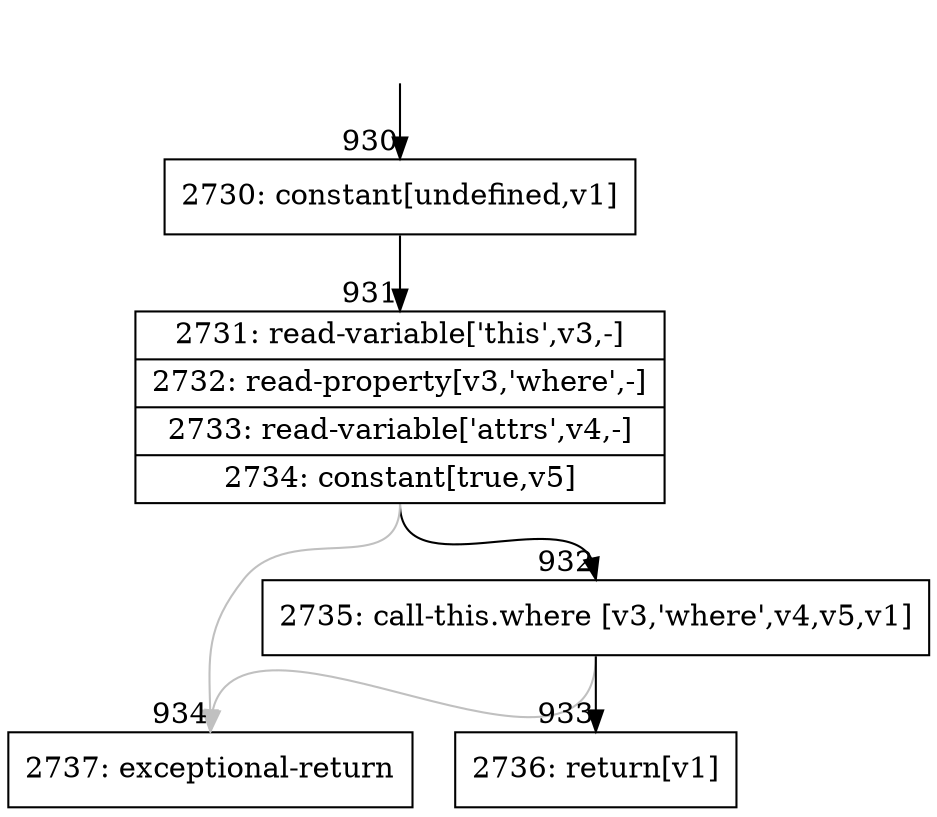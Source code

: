 digraph {
rankdir="TD"
BB_entry62[shape=none,label=""];
BB_entry62 -> BB930 [tailport=s, headport=n, headlabel="    930"]
BB930 [shape=record label="{2730: constant[undefined,v1]}" ] 
BB930 -> BB931 [tailport=s, headport=n, headlabel="      931"]
BB931 [shape=record label="{2731: read-variable['this',v3,-]|2732: read-property[v3,'where',-]|2733: read-variable['attrs',v4,-]|2734: constant[true,v5]}" ] 
BB931 -> BB932 [tailport=s, headport=n, headlabel="      932"]
BB931 -> BB934 [tailport=s, headport=n, color=gray, headlabel="      934"]
BB932 [shape=record label="{2735: call-this.where [v3,'where',v4,v5,v1]}" ] 
BB932 -> BB933 [tailport=s, headport=n, headlabel="      933"]
BB932 -> BB934 [tailport=s, headport=n, color=gray]
BB933 [shape=record label="{2736: return[v1]}" ] 
BB934 [shape=record label="{2737: exceptional-return}" ] 
//#$~ 827
}
